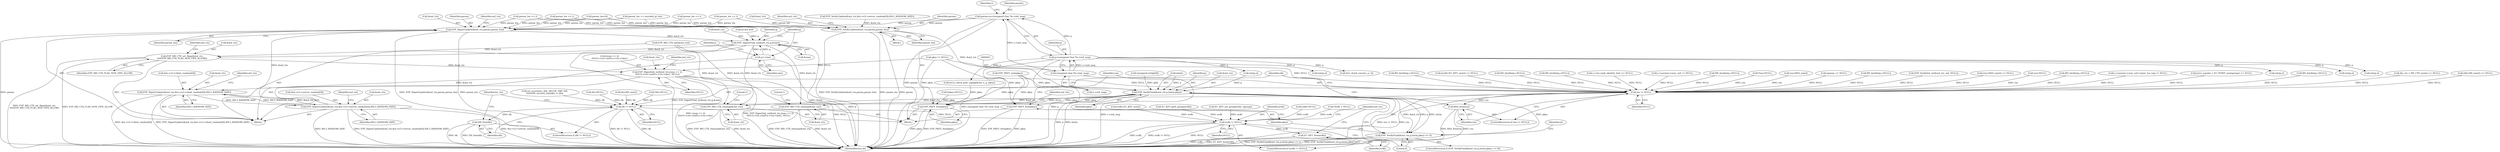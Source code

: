 digraph "0_openssl_b15f8769644b00ef7283521593360b7b2135cb63@pointer" {
"1000258" [label="(Call,param=p=(unsigned char *)s->init_msg)"];
"1000260" [label="(Call,p=(unsigned char *)s->init_msg)"];
"1000262" [label="(Call,(unsigned char *)s->init_msg)"];
"1001581" [label="(Call,EVP_DigestUpdate(&md_ctx,param,param_len))"];
"1001586" [label="(Call,EVP_DigestFinal_ex(&md_ctx,q,&size))"];
"1001535" [label="(Call,EVP_MD_CTX_set_flags(&md_ctx,\n\t\t\t\t\tEVP_MD_CTX_FLAG_NON_FIPS_ALLOW))"];
"1001539" [label="(Call,EVP_DigestInit_ex(&md_ctx,(num == 2)\n\t\t\t\t\t?s->ctx->md5:s->ctx->sha1, NULL))"];
"1001557" [label="(Call,EVP_DigestUpdate(&md_ctx,&(s->s3->client_random[0]),SSL3_RANDOM_SIZE))"];
"1001569" [label="(Call,EVP_DigestUpdate(&md_ctx,&(s->s3->server_random[0]),SSL3_RANDOM_SIZE))"];
"1001737" [label="(Call,rsa != NULL)"];
"1001740" [label="(Call,RSA_free(rsa))"];
"1001743" [label="(Call,dh != NULL)"];
"1001746" [label="(Call,DH_free(dh))"];
"1001753" [label="(Call,ecdh != NULL)"];
"1001756" [label="(Call,EC_KEY_free(ecdh))"];
"1001592" [label="(Call,q+=size)"];
"1001723" [label="(Call,EVP_MD_CTX_cleanup(&md_ctx))"];
"1001758" [label="(Call,EVP_MD_CTX_cleanup(&md_ctx))"];
"1001666" [label="(Call,EVP_VerifyUpdate(&md_ctx,param,param_len))"];
"1001673" [label="(Call,EVP_VerifyFinal(&md_ctx,p,(int)n,pkey))"];
"1001672" [label="(Call,EVP_VerifyFinal(&md_ctx,p,(int)n,pkey) <= 0)"];
"1001721" [label="(Call,EVP_PKEY_free(pkey))"];
"1001734" [label="(Call,EVP_PKEY_free(pkey))"];
"1000919" [label="(Call,rsa=NULL)"];
"1001759" [label="(Call,&md_ctx)"];
"1001747" [label="(Identifier,dh)"];
"1001746" [label="(Call,DH_free(dh))"];
"1000258" [label="(Call,param=p=(unsigned char *)s->init_msg)"];
"1001585" [label="(Identifier,param_len)"];
"1001742" [label="(ControlStructure,if (dh != NULL))"];
"1000930" [label="(Call,dh=DH_new())"];
"1001677" [label="(Call,(int)n)"];
"1001569" [label="(Call,EVP_DigestUpdate(&md_ctx,&(s->s3->server_random[0]),SSL3_RANDOM_SIZE))"];
"1001760" [label="(Identifier,md_ctx)"];
"1001753" [label="(Call,ecdh != NULL)"];
"1000652" [label="(Call,BN_bin2bn(p,i,NULL))"];
"1000277" [label="(Call,s->session->sess_cert->peer_rsa_tmp != NULL)"];
"1001557" [label="(Call,EVP_DigestUpdate(&md_ctx,&(s->s3->client_random[0]),SSL3_RANDOM_SIZE))"];
"1001673" [label="(Call,EVP_VerifyFinal(&md_ctx,p,(int)n,pkey))"];
"1001287" [label="(Call,(srvr_ecpoint = EC_POINT_new(group)) == NULL)"];
"1001436" [label="(Call,tls12_check_peer_sigalg(&md, s, p, pkey))"];
"1001072" [label="(Call,BN_bin2bn(p,i,NULL))"];
"1001675" [label="(Identifier,md_ctx)"];
"1000271" [label="(Identifier,s)"];
"1001203" [label="(Call,tls1_check_curve(s, p, 3))"];
"1001666" [label="(Call,EVP_VerifyUpdate(&md_ctx,param,param_len))"];
"1000390" [label="(Call,EVP_MD_CTX_init(&md_ctx))"];
"1001722" [label="(Identifier,pkey)"];
"1001745" [label="(Identifier,NULL)"];
"1001416" [label="(Call,pkey != NULL)"];
"1001667" [label="(Call,&md_ctx)"];
"1001755" [label="(Identifier,NULL)"];
"1001727" [label="(Literal,1)"];
"1000154" [label="(Call,*dh=NULL)"];
"1001063" [label="(Call,param_len += i)"];
"1001586" [label="(Call,EVP_DigestFinal_ex(&md_ctx,q,&size))"];
"1001584" [label="(Identifier,param)"];
"1001245" [label="(Call,EC_KEY_set_group(ecdh, ngroup))"];
"1001293" [label="(Call,(bn_ctx = BN_CTX_new()) == NULL)"];
"1001571" [label="(Identifier,md_ctx)"];
"1001670" [label="(Identifier,param_len)"];
"1001743" [label="(Call,dh != NULL)"];
"1000929" [label="(Call,(dh=DH_new()) == NULL)"];
"1000595" [label="(Call,BN_bin2bn(p,i,NULL))"];
"1001535" [label="(Call,EVP_MD_CTX_set_flags(&md_ctx,\n\t\t\t\t\tEVP_MD_CTX_FLAG_NON_FIPS_ALLOW))"];
"1001749" [label="(Identifier,bn_ctx)"];
"1001179" [label="(Call,(ecdh=EC_KEY_new()) == NULL)"];
"1001539" [label="(Call,EVP_DigestInit_ex(&md_ctx,(num == 2)\n\t\t\t\t\t?s->ctx->md5:s->ctx->sha1, NULL))"];
"1001589" [label="(Identifier,q)"];
"1000414" [label="(Call,n2s(p,i))"];
"1001654" [label="(Call,EVP_VerifyUpdate(&md_ctx,&(s->s3->server_random[0]),SSL3_RANDOM_SIZE))"];
"1001672" [label="(Call,EVP_VerifyFinal(&md_ctx,p,(int)n,pkey) <= 0)"];
"1000142" [label="(Call,*pkey=NULL)"];
"1001559" [label="(Identifier,md_ctx)"];
"1001757" [label="(Identifier,ecdh)"];
"1000264" [label="(Call,s->init_msg)"];
"1001754" [label="(Identifier,ecdh)"];
"1000544" [label="(Call,BN_bin2bn(p,i,NULL))"];
"1001587" [label="(Call,&md_ctx)"];
"1000365" [label="(Call,param_len=0)"];
"1001721" [label="(Call,EVP_PKEY_free(pkey))"];
"1001671" [label="(ControlStructure,if (EVP_VerifyFinal(&md_ctx,p,(int)n,pkey) <= 0))"];
"1000260" [label="(Call,p=(unsigned char *)s->init_msg)"];
"1001391" [label="(Call,ecdh=NULL)"];
"1001089" [label="(Call,ssl_security(s, SSL_SECOP_TMP_DH,\n\t\t\t\t\t\tDH_security_bits(dh), 0, dh))"];
"1001588" [label="(Identifier,md_ctx)"];
"1001542" [label="(Call,(num == 2)\n\t\t\t\t\t?s->ctx->md5:s->ctx->sha1)"];
"1000703" [label="(Call,BN_bin2bn(p,i,NULL))"];
"1001684" [label="(Identifier,al)"];
"1001556" [label="(Identifier,NULL)"];
"1001680" [label="(Identifier,pkey)"];
"1001744" [label="(Identifier,dh)"];
"1001330" [label="(Call,param_len += encoded_pt_len)"];
"1001150" [label="(Call,dh=NULL)"];
"1000480" [label="(Call,s->ctx->psk_identity_hint == NULL)"];
"1001582" [label="(Call,&md_ctx)"];
"1001590" [label="(Call,&size)"];
"1000795" [label="(Call,n2s(p,i))"];
"1001674" [label="(Call,&md_ctx)"];
"1001560" [label="(Call,&(s->s3->client_random[0]))"];
"1000860" [label="(Call,param_len += i)"];
"1001740" [label="(Call,RSA_free(rsa))"];
"1001725" [label="(Identifier,md_ctx)"];
"1000127" [label="(Block,)"];
"1001581" [label="(Call,EVP_DigestUpdate(&md_ctx,param,param_len))"];
"1001735" [label="(Identifier,pkey)"];
"1001522" [label="(Call,q=md_buf)"];
"1001583" [label="(Identifier,md_ctx)"];
"1000623" [label="(Call,(unsigned int)(p[0]))"];
"1001570" [label="(Call,&md_ctx)"];
"1001479" [label="(Call,n2s(p,i))"];
"1000692" [label="(Call,param_len += i)"];
"1001536" [label="(Call,&md_ctx)"];
"1001752" [label="(ControlStructure,if (ecdh != NULL))"];
"1000268" [label="(Call,s->session->sess_cert != NULL)"];
"1001541" [label="(Identifier,md_ctx)"];
"1000974" [label="(Call,BN_bin2bn(p,i,NULL))"];
"1001540" [label="(Call,&md_ctx)"];
"1000150" [label="(Call,*rsa=NULL)"];
"1000774" [label="(Call,rsa=RSA_new())"];
"1000259" [label="(Identifier,param)"];
"1000158" [label="(Call,*ecdh = NULL)"];
"1000262" [label="(Call,(unsigned char *)s->init_msg)"];
"1001764" [label="(MethodReturn,int)"];
"1001738" [label="(Identifier,rsa)"];
"1000519" [label="(Call,n2s(p,i))"];
"1001756" [label="(Call,EC_KEY_free(ecdh))"];
"1001235" [label="(Call,ngroup == NULL)"];
"1001538" [label="(Identifier,EVP_MD_CTX_FLAG_NON_FIPS_ALLOW)"];
"1001180" [label="(Call,ecdh=EC_KEY_new())"];
"1001741" [label="(Identifier,rsa)"];
"1001593" [label="(Identifier,q)"];
"1001580" [label="(Identifier,SSL3_RANDOM_SIZE)"];
"1001676" [label="(Identifier,p)"];
"1001758" [label="(Call,EVP_MD_CTX_cleanup(&md_ctx))"];
"1001734" [label="(Call,EVP_PKEY_free(pkey))"];
"1001594" [label="(Identifier,size)"];
"1001487" [label="(Call,EVP_PKEY_size(pkey))"];
"1001681" [label="(Literal,0)"];
"1001023" [label="(Call,BN_bin2bn(p,i,NULL))"];
"1001763" [label="(Literal,1)"];
"1000951" [label="(Call,n2s(p,i))"];
"1001723" [label="(Call,EVP_MD_CTX_cleanup(&md_ctx))"];
"1001592" [label="(Call,q+=size)"];
"1001737" [label="(Call,rsa != NULL)"];
"1001558" [label="(Call,&md_ctx)"];
"1001596" [label="(Identifier,j)"];
"1001636" [label="(Block,)"];
"1001568" [label="(Identifier,SSL3_RANDOM_SIZE)"];
"1000261" [label="(Identifier,p)"];
"1000440" [label="(Call,param_len += i)"];
"1001258" [label="(Call,EC_KEY_get0_group(ecdh))"];
"1001637" [label="(Call,EVP_VerifyInit_ex(&md_ctx, md, NULL))"];
"1001534" [label="(Block,)"];
"1001736" [label="(ControlStructure,if (rsa != NULL))"];
"1001572" [label="(Call,&(s->s3->server_random[0]))"];
"1001669" [label="(Identifier,param)"];
"1001724" [label="(Call,&md_ctx)"];
"1000773" [label="(Call,(rsa=RSA_new()) == NULL)"];
"1001739" [label="(Identifier,NULL)"];
"1000258" -> "1000127"  [label="AST: "];
"1000258" -> "1000260"  [label="CFG: "];
"1000259" -> "1000258"  [label="AST: "];
"1000260" -> "1000258"  [label="AST: "];
"1000271" -> "1000258"  [label="CFG: "];
"1000258" -> "1001764"  [label="DDG: param"];
"1000260" -> "1000258"  [label="DDG: p"];
"1000262" -> "1000258"  [label="DDG: s->init_msg"];
"1000258" -> "1001581"  [label="DDG: param"];
"1000258" -> "1001666"  [label="DDG: param"];
"1000260" -> "1000262"  [label="CFG: "];
"1000261" -> "1000260"  [label="AST: "];
"1000262" -> "1000260"  [label="AST: "];
"1000260" -> "1001764"  [label="DDG: (unsigned char *)s->init_msg"];
"1000260" -> "1001764"  [label="DDG: p"];
"1000262" -> "1000260"  [label="DDG: s->init_msg"];
"1000260" -> "1000414"  [label="DDG: p"];
"1000260" -> "1000519"  [label="DDG: p"];
"1000260" -> "1000795"  [label="DDG: p"];
"1000260" -> "1000951"  [label="DDG: p"];
"1000260" -> "1001203"  [label="DDG: p"];
"1000260" -> "1001436"  [label="DDG: p"];
"1000260" -> "1001479"  [label="DDG: p"];
"1000262" -> "1000264"  [label="CFG: "];
"1000263" -> "1000262"  [label="AST: "];
"1000264" -> "1000262"  [label="AST: "];
"1000262" -> "1001764"  [label="DDG: s->init_msg"];
"1001581" -> "1001534"  [label="AST: "];
"1001581" -> "1001585"  [label="CFG: "];
"1001582" -> "1001581"  [label="AST: "];
"1001584" -> "1001581"  [label="AST: "];
"1001585" -> "1001581"  [label="AST: "];
"1001588" -> "1001581"  [label="CFG: "];
"1001581" -> "1001764"  [label="DDG: param_len"];
"1001581" -> "1001764"  [label="DDG: param"];
"1001581" -> "1001764"  [label="DDG: EVP_DigestUpdate(&md_ctx,param,param_len)"];
"1001569" -> "1001581"  [label="DDG: &md_ctx"];
"1000365" -> "1001581"  [label="DDG: param_len"];
"1000692" -> "1001581"  [label="DDG: param_len"];
"1000860" -> "1001581"  [label="DDG: param_len"];
"1001063" -> "1001581"  [label="DDG: param_len"];
"1001330" -> "1001581"  [label="DDG: param_len"];
"1000440" -> "1001581"  [label="DDG: param_len"];
"1001581" -> "1001586"  [label="DDG: &md_ctx"];
"1001586" -> "1001534"  [label="AST: "];
"1001586" -> "1001590"  [label="CFG: "];
"1001587" -> "1001586"  [label="AST: "];
"1001589" -> "1001586"  [label="AST: "];
"1001590" -> "1001586"  [label="AST: "];
"1001593" -> "1001586"  [label="CFG: "];
"1001586" -> "1001764"  [label="DDG: &size"];
"1001586" -> "1001764"  [label="DDG: EVP_DigestFinal_ex(&md_ctx,q,&size)"];
"1001586" -> "1001535"  [label="DDG: &md_ctx"];
"1001592" -> "1001586"  [label="DDG: q"];
"1001522" -> "1001586"  [label="DDG: q"];
"1001586" -> "1001592"  [label="DDG: q"];
"1001586" -> "1001723"  [label="DDG: &md_ctx"];
"1001586" -> "1001758"  [label="DDG: &md_ctx"];
"1001535" -> "1001534"  [label="AST: "];
"1001535" -> "1001538"  [label="CFG: "];
"1001536" -> "1001535"  [label="AST: "];
"1001538" -> "1001535"  [label="AST: "];
"1001541" -> "1001535"  [label="CFG: "];
"1001535" -> "1001764"  [label="DDG: EVP_MD_CTX_set_flags(&md_ctx,\n\t\t\t\t\tEVP_MD_CTX_FLAG_NON_FIPS_ALLOW)"];
"1001535" -> "1001764"  [label="DDG: EVP_MD_CTX_FLAG_NON_FIPS_ALLOW"];
"1000390" -> "1001535"  [label="DDG: &md_ctx"];
"1001535" -> "1001539"  [label="DDG: &md_ctx"];
"1001539" -> "1001534"  [label="AST: "];
"1001539" -> "1001556"  [label="CFG: "];
"1001540" -> "1001539"  [label="AST: "];
"1001542" -> "1001539"  [label="AST: "];
"1001556" -> "1001539"  [label="AST: "];
"1001559" -> "1001539"  [label="CFG: "];
"1001539" -> "1001764"  [label="DDG: NULL"];
"1001539" -> "1001764"  [label="DDG: (num == 2)\n\t\t\t\t\t?s->ctx->md5:s->ctx->sha1"];
"1001539" -> "1001764"  [label="DDG: EVP_DigestInit_ex(&md_ctx,(num == 2)\n\t\t\t\t\t?s->ctx->md5:s->ctx->sha1, NULL)"];
"1001416" -> "1001539"  [label="DDG: NULL"];
"1001539" -> "1001557"  [label="DDG: &md_ctx"];
"1001539" -> "1001737"  [label="DDG: NULL"];
"1001557" -> "1001534"  [label="AST: "];
"1001557" -> "1001568"  [label="CFG: "];
"1001558" -> "1001557"  [label="AST: "];
"1001560" -> "1001557"  [label="AST: "];
"1001568" -> "1001557"  [label="AST: "];
"1001571" -> "1001557"  [label="CFG: "];
"1001557" -> "1001764"  [label="DDG: EVP_DigestUpdate(&md_ctx,&(s->s3->client_random[0]),SSL3_RANDOM_SIZE)"];
"1001557" -> "1001764"  [label="DDG: &(s->s3->client_random[0])"];
"1001569" -> "1001557"  [label="DDG: SSL3_RANDOM_SIZE"];
"1001557" -> "1001569"  [label="DDG: &md_ctx"];
"1001557" -> "1001569"  [label="DDG: SSL3_RANDOM_SIZE"];
"1001569" -> "1001534"  [label="AST: "];
"1001569" -> "1001580"  [label="CFG: "];
"1001570" -> "1001569"  [label="AST: "];
"1001572" -> "1001569"  [label="AST: "];
"1001580" -> "1001569"  [label="AST: "];
"1001583" -> "1001569"  [label="CFG: "];
"1001569" -> "1001764"  [label="DDG: SSL3_RANDOM_SIZE"];
"1001569" -> "1001764"  [label="DDG: EVP_DigestUpdate(&md_ctx,&(s->s3->server_random[0]),SSL3_RANDOM_SIZE)"];
"1001569" -> "1001764"  [label="DDG: &(s->s3->server_random[0])"];
"1001737" -> "1001736"  [label="AST: "];
"1001737" -> "1001739"  [label="CFG: "];
"1001738" -> "1001737"  [label="AST: "];
"1001739" -> "1001737"  [label="AST: "];
"1001741" -> "1001737"  [label="CFG: "];
"1001744" -> "1001737"  [label="CFG: "];
"1001737" -> "1001764"  [label="DDG: rsa != NULL"];
"1001737" -> "1001764"  [label="DDG: rsa"];
"1000919" -> "1001737"  [label="DDG: rsa"];
"1000150" -> "1001737"  [label="DDG: rsa"];
"1000774" -> "1001737"  [label="DDG: rsa"];
"1001072" -> "1001737"  [label="DDG: NULL"];
"1000480" -> "1001737"  [label="DDG: NULL"];
"1001023" -> "1001737"  [label="DDG: NULL"];
"1000595" -> "1001737"  [label="DDG: NULL"];
"1001416" -> "1001737"  [label="DDG: NULL"];
"1001235" -> "1001737"  [label="DDG: NULL"];
"1000974" -> "1001737"  [label="DDG: NULL"];
"1000773" -> "1001737"  [label="DDG: NULL"];
"1000268" -> "1001737"  [label="DDG: NULL"];
"1000544" -> "1001737"  [label="DDG: NULL"];
"1001287" -> "1001737"  [label="DDG: NULL"];
"1001637" -> "1001737"  [label="DDG: NULL"];
"1001293" -> "1001737"  [label="DDG: NULL"];
"1000277" -> "1001737"  [label="DDG: NULL"];
"1000652" -> "1001737"  [label="DDG: NULL"];
"1000703" -> "1001737"  [label="DDG: NULL"];
"1001179" -> "1001737"  [label="DDG: NULL"];
"1000929" -> "1001737"  [label="DDG: NULL"];
"1001737" -> "1001740"  [label="DDG: rsa"];
"1001737" -> "1001743"  [label="DDG: NULL"];
"1001740" -> "1001736"  [label="AST: "];
"1001740" -> "1001741"  [label="CFG: "];
"1001741" -> "1001740"  [label="AST: "];
"1001744" -> "1001740"  [label="CFG: "];
"1001740" -> "1001764"  [label="DDG: rsa"];
"1001740" -> "1001764"  [label="DDG: RSA_free(rsa)"];
"1001743" -> "1001742"  [label="AST: "];
"1001743" -> "1001745"  [label="CFG: "];
"1001744" -> "1001743"  [label="AST: "];
"1001745" -> "1001743"  [label="AST: "];
"1001747" -> "1001743"  [label="CFG: "];
"1001749" -> "1001743"  [label="CFG: "];
"1001743" -> "1001764"  [label="DDG: dh != NULL"];
"1001743" -> "1001764"  [label="DDG: dh"];
"1001150" -> "1001743"  [label="DDG: dh"];
"1000154" -> "1001743"  [label="DDG: dh"];
"1000930" -> "1001743"  [label="DDG: dh"];
"1001089" -> "1001743"  [label="DDG: dh"];
"1001743" -> "1001746"  [label="DDG: dh"];
"1001743" -> "1001753"  [label="DDG: NULL"];
"1001746" -> "1001742"  [label="AST: "];
"1001746" -> "1001747"  [label="CFG: "];
"1001747" -> "1001746"  [label="AST: "];
"1001749" -> "1001746"  [label="CFG: "];
"1001746" -> "1001764"  [label="DDG: dh"];
"1001746" -> "1001764"  [label="DDG: DH_free(dh)"];
"1001753" -> "1001752"  [label="AST: "];
"1001753" -> "1001755"  [label="CFG: "];
"1001754" -> "1001753"  [label="AST: "];
"1001755" -> "1001753"  [label="AST: "];
"1001757" -> "1001753"  [label="CFG: "];
"1001760" -> "1001753"  [label="CFG: "];
"1001753" -> "1001764"  [label="DDG: NULL"];
"1001753" -> "1001764"  [label="DDG: ecdh"];
"1001753" -> "1001764"  [label="DDG: ecdh != NULL"];
"1000158" -> "1001753"  [label="DDG: ecdh"];
"1001180" -> "1001753"  [label="DDG: ecdh"];
"1001245" -> "1001753"  [label="DDG: ecdh"];
"1001391" -> "1001753"  [label="DDG: ecdh"];
"1001258" -> "1001753"  [label="DDG: ecdh"];
"1001753" -> "1001756"  [label="DDG: ecdh"];
"1001756" -> "1001752"  [label="AST: "];
"1001756" -> "1001757"  [label="CFG: "];
"1001757" -> "1001756"  [label="AST: "];
"1001760" -> "1001756"  [label="CFG: "];
"1001756" -> "1001764"  [label="DDG: EC_KEY_free(ecdh)"];
"1001756" -> "1001764"  [label="DDG: ecdh"];
"1001592" -> "1001534"  [label="AST: "];
"1001592" -> "1001594"  [label="CFG: "];
"1001593" -> "1001592"  [label="AST: "];
"1001594" -> "1001592"  [label="AST: "];
"1001596" -> "1001592"  [label="CFG: "];
"1001592" -> "1001764"  [label="DDG: q"];
"1001723" -> "1000127"  [label="AST: "];
"1001723" -> "1001724"  [label="CFG: "];
"1001724" -> "1001723"  [label="AST: "];
"1001727" -> "1001723"  [label="CFG: "];
"1001723" -> "1001764"  [label="DDG: &md_ctx"];
"1001723" -> "1001764"  [label="DDG: EVP_MD_CTX_cleanup(&md_ctx)"];
"1001673" -> "1001723"  [label="DDG: &md_ctx"];
"1000390" -> "1001723"  [label="DDG: &md_ctx"];
"1001758" -> "1000127"  [label="AST: "];
"1001758" -> "1001759"  [label="CFG: "];
"1001759" -> "1001758"  [label="AST: "];
"1001763" -> "1001758"  [label="CFG: "];
"1001758" -> "1001764"  [label="DDG: &md_ctx"];
"1001758" -> "1001764"  [label="DDG: EVP_MD_CTX_cleanup(&md_ctx)"];
"1001673" -> "1001758"  [label="DDG: &md_ctx"];
"1000390" -> "1001758"  [label="DDG: &md_ctx"];
"1001666" -> "1001636"  [label="AST: "];
"1001666" -> "1001670"  [label="CFG: "];
"1001667" -> "1001666"  [label="AST: "];
"1001669" -> "1001666"  [label="AST: "];
"1001670" -> "1001666"  [label="AST: "];
"1001675" -> "1001666"  [label="CFG: "];
"1001666" -> "1001764"  [label="DDG: param"];
"1001666" -> "1001764"  [label="DDG: EVP_VerifyUpdate(&md_ctx,param,param_len)"];
"1001666" -> "1001764"  [label="DDG: param_len"];
"1001654" -> "1001666"  [label="DDG: &md_ctx"];
"1000365" -> "1001666"  [label="DDG: param_len"];
"1000692" -> "1001666"  [label="DDG: param_len"];
"1000860" -> "1001666"  [label="DDG: param_len"];
"1001063" -> "1001666"  [label="DDG: param_len"];
"1001330" -> "1001666"  [label="DDG: param_len"];
"1000440" -> "1001666"  [label="DDG: param_len"];
"1001666" -> "1001673"  [label="DDG: &md_ctx"];
"1001673" -> "1001672"  [label="AST: "];
"1001673" -> "1001680"  [label="CFG: "];
"1001674" -> "1001673"  [label="AST: "];
"1001676" -> "1001673"  [label="AST: "];
"1001677" -> "1001673"  [label="AST: "];
"1001680" -> "1001673"  [label="AST: "];
"1001681" -> "1001673"  [label="CFG: "];
"1001673" -> "1001764"  [label="DDG: (int)n"];
"1001673" -> "1001764"  [label="DDG: p"];
"1001673" -> "1001672"  [label="DDG: &md_ctx"];
"1001673" -> "1001672"  [label="DDG: p"];
"1001673" -> "1001672"  [label="DDG: (int)n"];
"1001673" -> "1001672"  [label="DDG: pkey"];
"1001479" -> "1001673"  [label="DDG: p"];
"1000623" -> "1001673"  [label="DDG: p[0]"];
"1001677" -> "1001673"  [label="DDG: n"];
"1001487" -> "1001673"  [label="DDG: pkey"];
"1001673" -> "1001721"  [label="DDG: pkey"];
"1001673" -> "1001734"  [label="DDG: pkey"];
"1001672" -> "1001671"  [label="AST: "];
"1001672" -> "1001681"  [label="CFG: "];
"1001681" -> "1001672"  [label="AST: "];
"1001684" -> "1001672"  [label="CFG: "];
"1001722" -> "1001672"  [label="CFG: "];
"1001672" -> "1001764"  [label="DDG: EVP_VerifyFinal(&md_ctx,p,(int)n,pkey)"];
"1001672" -> "1001764"  [label="DDG: EVP_VerifyFinal(&md_ctx,p,(int)n,pkey) <= 0"];
"1001721" -> "1000127"  [label="AST: "];
"1001721" -> "1001722"  [label="CFG: "];
"1001722" -> "1001721"  [label="AST: "];
"1001725" -> "1001721"  [label="CFG: "];
"1001721" -> "1001764"  [label="DDG: pkey"];
"1001721" -> "1001764"  [label="DDG: EVP_PKEY_free(pkey)"];
"1001487" -> "1001721"  [label="DDG: pkey"];
"1001416" -> "1001721"  [label="DDG: pkey"];
"1001734" -> "1000127"  [label="AST: "];
"1001734" -> "1001735"  [label="CFG: "];
"1001735" -> "1001734"  [label="AST: "];
"1001738" -> "1001734"  [label="CFG: "];
"1001734" -> "1001764"  [label="DDG: pkey"];
"1001734" -> "1001764"  [label="DDG: EVP_PKEY_free(pkey)"];
"1001487" -> "1001734"  [label="DDG: pkey"];
"1001416" -> "1001734"  [label="DDG: pkey"];
"1000142" -> "1001734"  [label="DDG: pkey"];
"1001436" -> "1001734"  [label="DDG: pkey"];
}
